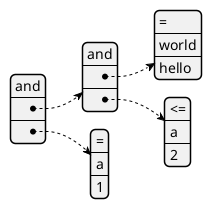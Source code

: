 @startjson name "Rule"
[
  "and",
  [
    "and",
    [
      "=",
      "world",
      "hello"
    ],
    [
      "<=",
      "a",
      2
    ]
  ],
  [
    "=",
    "a",
    1
  ]
]
@endjson